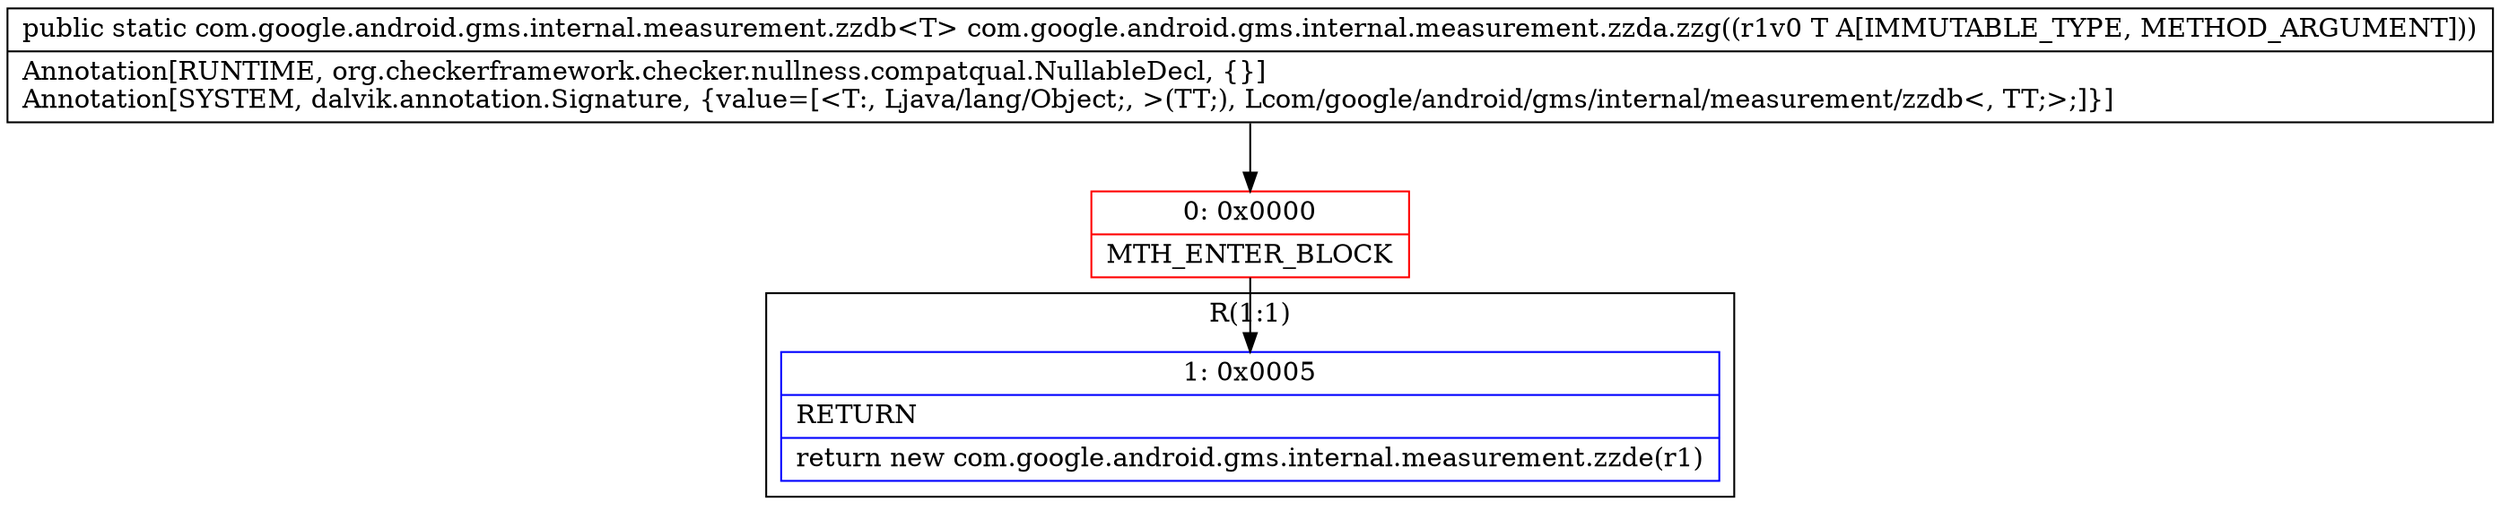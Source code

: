 digraph "CFG forcom.google.android.gms.internal.measurement.zzda.zzg(Ljava\/lang\/Object;)Lcom\/google\/android\/gms\/internal\/measurement\/zzdb;" {
subgraph cluster_Region_1202152223 {
label = "R(1:1)";
node [shape=record,color=blue];
Node_1 [shape=record,label="{1\:\ 0x0005|RETURN\l|return new com.google.android.gms.internal.measurement.zzde(r1)\l}"];
}
Node_0 [shape=record,color=red,label="{0\:\ 0x0000|MTH_ENTER_BLOCK\l}"];
MethodNode[shape=record,label="{public static com.google.android.gms.internal.measurement.zzdb\<T\> com.google.android.gms.internal.measurement.zzda.zzg((r1v0 T A[IMMUTABLE_TYPE, METHOD_ARGUMENT]))  | Annotation[RUNTIME, org.checkerframework.checker.nullness.compatqual.NullableDecl, \{\}]\lAnnotation[SYSTEM, dalvik.annotation.Signature, \{value=[\<T:, Ljava\/lang\/Object;, \>(TT;), Lcom\/google\/android\/gms\/internal\/measurement\/zzdb\<, TT;\>;]\}]\l}"];
MethodNode -> Node_0;
Node_0 -> Node_1;
}

